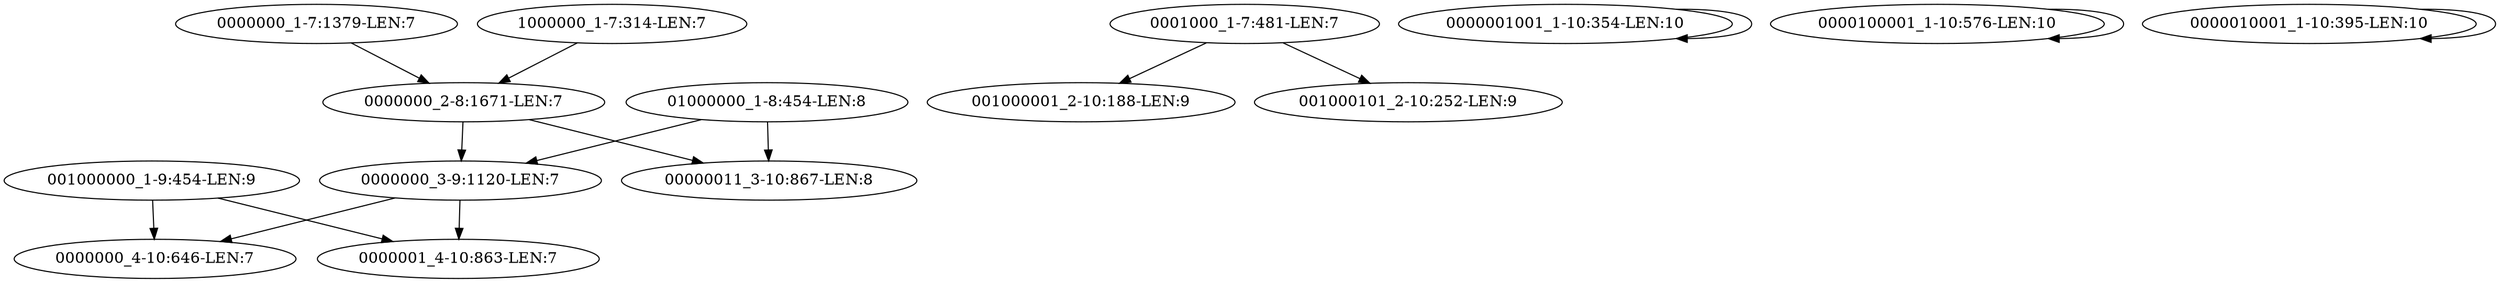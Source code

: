 digraph G {
    "0000000_1-7:1379-LEN:7" -> "0000000_2-8:1671-LEN:7";
    "0000000_3-9:1120-LEN:7" -> "0000000_4-10:646-LEN:7";
    "0000000_3-9:1120-LEN:7" -> "0000001_4-10:863-LEN:7";
    "0001000_1-7:481-LEN:7" -> "001000001_2-10:188-LEN:9";
    "0001000_1-7:481-LEN:7" -> "001000101_2-10:252-LEN:9";
    "0000001001_1-10:354-LEN:10" -> "0000001001_1-10:354-LEN:10";
    "0000000_2-8:1671-LEN:7" -> "0000000_3-9:1120-LEN:7";
    "0000000_2-8:1671-LEN:7" -> "00000011_3-10:867-LEN:8";
    "01000000_1-8:454-LEN:8" -> "0000000_3-9:1120-LEN:7";
    "01000000_1-8:454-LEN:8" -> "00000011_3-10:867-LEN:8";
    "0000100001_1-10:576-LEN:10" -> "0000100001_1-10:576-LEN:10";
    "001000000_1-9:454-LEN:9" -> "0000000_4-10:646-LEN:7";
    "001000000_1-9:454-LEN:9" -> "0000001_4-10:863-LEN:7";
    "0000010001_1-10:395-LEN:10" -> "0000010001_1-10:395-LEN:10";
    "1000000_1-7:314-LEN:7" -> "0000000_2-8:1671-LEN:7";
}
